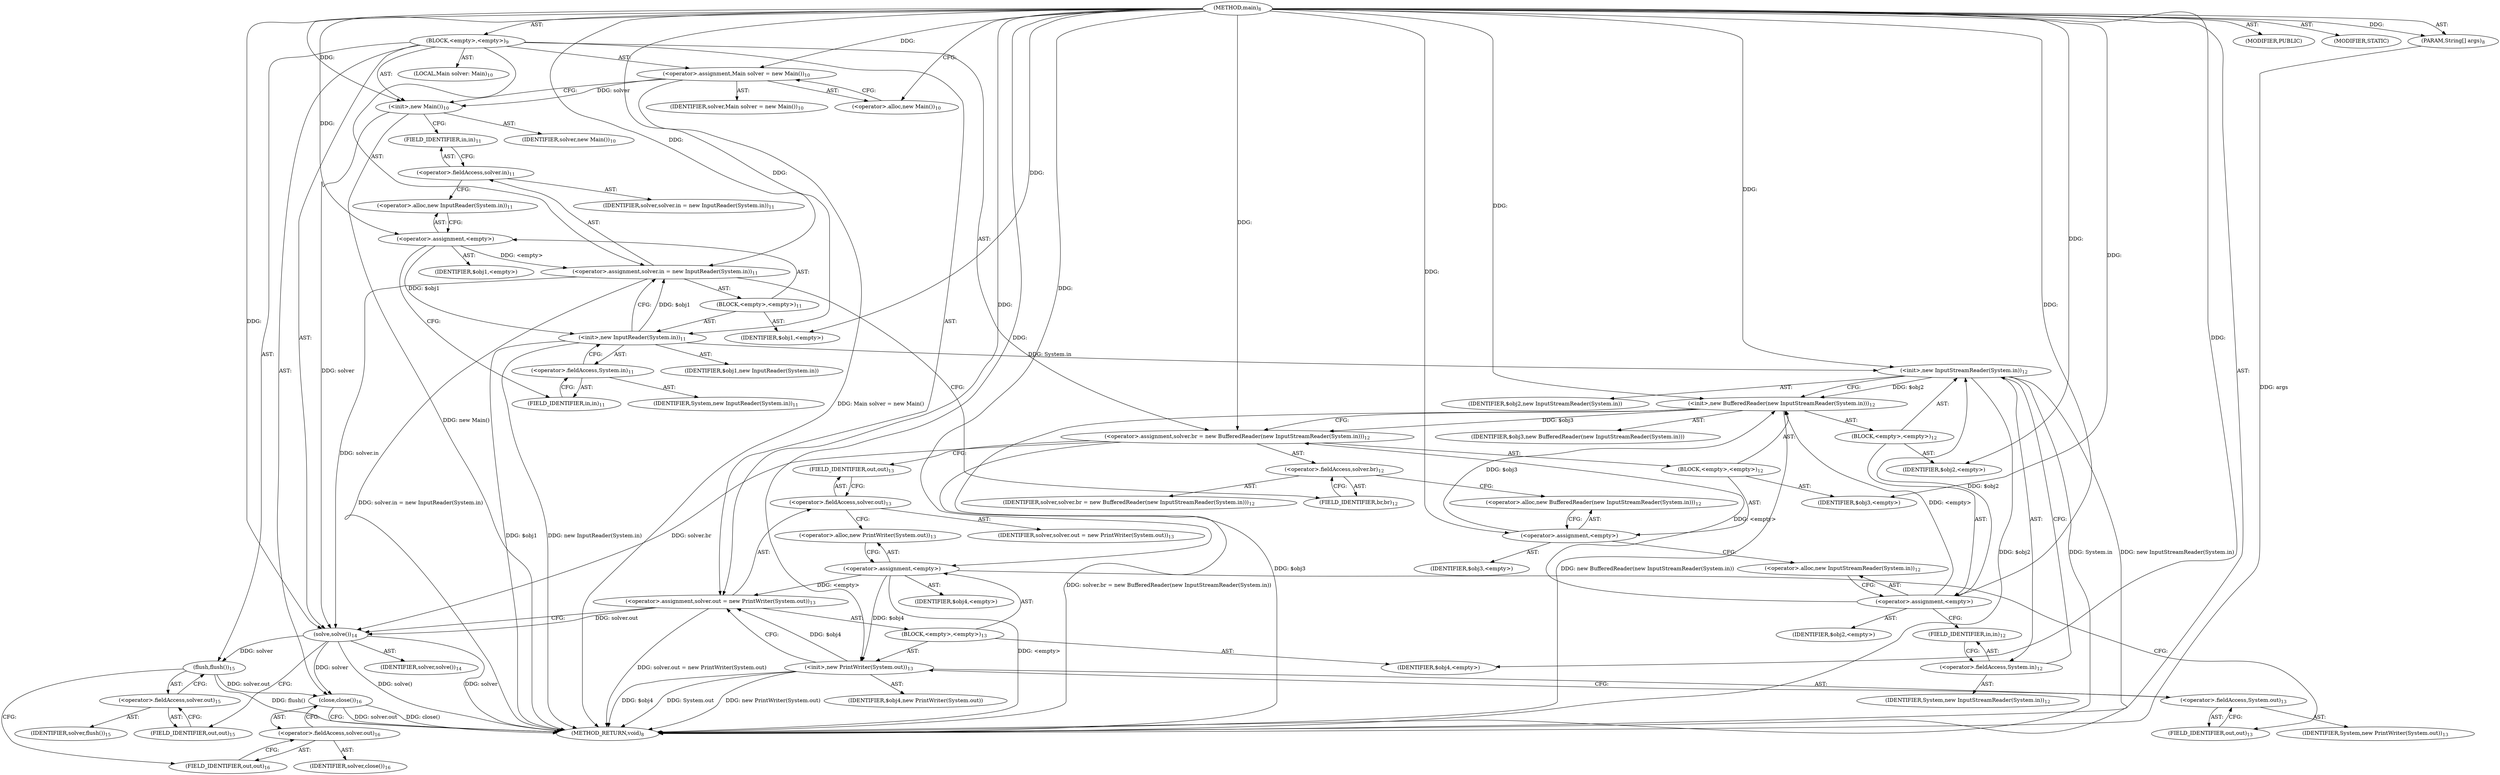 digraph "main" {  
"33" [label = <(METHOD,main)<SUB>8</SUB>> ]
"34" [label = <(PARAM,String[] args)<SUB>8</SUB>> ]
"35" [label = <(BLOCK,&lt;empty&gt;,&lt;empty&gt;)<SUB>9</SUB>> ]
"4" [label = <(LOCAL,Main solver: Main)<SUB>10</SUB>> ]
"36" [label = <(&lt;operator&gt;.assignment,Main solver = new Main())<SUB>10</SUB>> ]
"37" [label = <(IDENTIFIER,solver,Main solver = new Main())<SUB>10</SUB>> ]
"38" [label = <(&lt;operator&gt;.alloc,new Main())<SUB>10</SUB>> ]
"39" [label = <(&lt;init&gt;,new Main())<SUB>10</SUB>> ]
"3" [label = <(IDENTIFIER,solver,new Main())<SUB>10</SUB>> ]
"40" [label = <(&lt;operator&gt;.assignment,solver.in = new InputReader(System.in))<SUB>11</SUB>> ]
"41" [label = <(&lt;operator&gt;.fieldAccess,solver.in)<SUB>11</SUB>> ]
"42" [label = <(IDENTIFIER,solver,solver.in = new InputReader(System.in))<SUB>11</SUB>> ]
"43" [label = <(FIELD_IDENTIFIER,in,in)<SUB>11</SUB>> ]
"44" [label = <(BLOCK,&lt;empty&gt;,&lt;empty&gt;)<SUB>11</SUB>> ]
"45" [label = <(&lt;operator&gt;.assignment,&lt;empty&gt;)> ]
"46" [label = <(IDENTIFIER,$obj1,&lt;empty&gt;)> ]
"47" [label = <(&lt;operator&gt;.alloc,new InputReader(System.in))<SUB>11</SUB>> ]
"48" [label = <(&lt;init&gt;,new InputReader(System.in))<SUB>11</SUB>> ]
"49" [label = <(IDENTIFIER,$obj1,new InputReader(System.in))> ]
"50" [label = <(&lt;operator&gt;.fieldAccess,System.in)<SUB>11</SUB>> ]
"51" [label = <(IDENTIFIER,System,new InputReader(System.in))<SUB>11</SUB>> ]
"52" [label = <(FIELD_IDENTIFIER,in,in)<SUB>11</SUB>> ]
"53" [label = <(IDENTIFIER,$obj1,&lt;empty&gt;)> ]
"54" [label = <(&lt;operator&gt;.assignment,solver.br = new BufferedReader(new InputStreamReader(System.in)))<SUB>12</SUB>> ]
"55" [label = <(&lt;operator&gt;.fieldAccess,solver.br)<SUB>12</SUB>> ]
"56" [label = <(IDENTIFIER,solver,solver.br = new BufferedReader(new InputStreamReader(System.in)))<SUB>12</SUB>> ]
"57" [label = <(FIELD_IDENTIFIER,br,br)<SUB>12</SUB>> ]
"58" [label = <(BLOCK,&lt;empty&gt;,&lt;empty&gt;)<SUB>12</SUB>> ]
"59" [label = <(&lt;operator&gt;.assignment,&lt;empty&gt;)> ]
"60" [label = <(IDENTIFIER,$obj3,&lt;empty&gt;)> ]
"61" [label = <(&lt;operator&gt;.alloc,new BufferedReader(new InputStreamReader(System.in)))<SUB>12</SUB>> ]
"62" [label = <(&lt;init&gt;,new BufferedReader(new InputStreamReader(System.in)))<SUB>12</SUB>> ]
"63" [label = <(IDENTIFIER,$obj3,new BufferedReader(new InputStreamReader(System.in)))> ]
"64" [label = <(BLOCK,&lt;empty&gt;,&lt;empty&gt;)<SUB>12</SUB>> ]
"65" [label = <(&lt;operator&gt;.assignment,&lt;empty&gt;)> ]
"66" [label = <(IDENTIFIER,$obj2,&lt;empty&gt;)> ]
"67" [label = <(&lt;operator&gt;.alloc,new InputStreamReader(System.in))<SUB>12</SUB>> ]
"68" [label = <(&lt;init&gt;,new InputStreamReader(System.in))<SUB>12</SUB>> ]
"69" [label = <(IDENTIFIER,$obj2,new InputStreamReader(System.in))> ]
"70" [label = <(&lt;operator&gt;.fieldAccess,System.in)<SUB>12</SUB>> ]
"71" [label = <(IDENTIFIER,System,new InputStreamReader(System.in))<SUB>12</SUB>> ]
"72" [label = <(FIELD_IDENTIFIER,in,in)<SUB>12</SUB>> ]
"73" [label = <(IDENTIFIER,$obj2,&lt;empty&gt;)> ]
"74" [label = <(IDENTIFIER,$obj3,&lt;empty&gt;)> ]
"75" [label = <(&lt;operator&gt;.assignment,solver.out = new PrintWriter(System.out))<SUB>13</SUB>> ]
"76" [label = <(&lt;operator&gt;.fieldAccess,solver.out)<SUB>13</SUB>> ]
"77" [label = <(IDENTIFIER,solver,solver.out = new PrintWriter(System.out))<SUB>13</SUB>> ]
"78" [label = <(FIELD_IDENTIFIER,out,out)<SUB>13</SUB>> ]
"79" [label = <(BLOCK,&lt;empty&gt;,&lt;empty&gt;)<SUB>13</SUB>> ]
"80" [label = <(&lt;operator&gt;.assignment,&lt;empty&gt;)> ]
"81" [label = <(IDENTIFIER,$obj4,&lt;empty&gt;)> ]
"82" [label = <(&lt;operator&gt;.alloc,new PrintWriter(System.out))<SUB>13</SUB>> ]
"83" [label = <(&lt;init&gt;,new PrintWriter(System.out))<SUB>13</SUB>> ]
"84" [label = <(IDENTIFIER,$obj4,new PrintWriter(System.out))> ]
"85" [label = <(&lt;operator&gt;.fieldAccess,System.out)<SUB>13</SUB>> ]
"86" [label = <(IDENTIFIER,System,new PrintWriter(System.out))<SUB>13</SUB>> ]
"87" [label = <(FIELD_IDENTIFIER,out,out)<SUB>13</SUB>> ]
"88" [label = <(IDENTIFIER,$obj4,&lt;empty&gt;)> ]
"89" [label = <(solve,solve())<SUB>14</SUB>> ]
"90" [label = <(IDENTIFIER,solver,solve())<SUB>14</SUB>> ]
"91" [label = <(flush,flush())<SUB>15</SUB>> ]
"92" [label = <(&lt;operator&gt;.fieldAccess,solver.out)<SUB>15</SUB>> ]
"93" [label = <(IDENTIFIER,solver,flush())<SUB>15</SUB>> ]
"94" [label = <(FIELD_IDENTIFIER,out,out)<SUB>15</SUB>> ]
"95" [label = <(close,close())<SUB>16</SUB>> ]
"96" [label = <(&lt;operator&gt;.fieldAccess,solver.out)<SUB>16</SUB>> ]
"97" [label = <(IDENTIFIER,solver,close())<SUB>16</SUB>> ]
"98" [label = <(FIELD_IDENTIFIER,out,out)<SUB>16</SUB>> ]
"99" [label = <(MODIFIER,PUBLIC)> ]
"100" [label = <(MODIFIER,STATIC)> ]
"101" [label = <(METHOD_RETURN,void)<SUB>8</SUB>> ]
  "33" -> "34"  [ label = "AST: "] 
  "33" -> "35"  [ label = "AST: "] 
  "33" -> "99"  [ label = "AST: "] 
  "33" -> "100"  [ label = "AST: "] 
  "33" -> "101"  [ label = "AST: "] 
  "35" -> "4"  [ label = "AST: "] 
  "35" -> "36"  [ label = "AST: "] 
  "35" -> "39"  [ label = "AST: "] 
  "35" -> "40"  [ label = "AST: "] 
  "35" -> "54"  [ label = "AST: "] 
  "35" -> "75"  [ label = "AST: "] 
  "35" -> "89"  [ label = "AST: "] 
  "35" -> "91"  [ label = "AST: "] 
  "35" -> "95"  [ label = "AST: "] 
  "36" -> "37"  [ label = "AST: "] 
  "36" -> "38"  [ label = "AST: "] 
  "39" -> "3"  [ label = "AST: "] 
  "40" -> "41"  [ label = "AST: "] 
  "40" -> "44"  [ label = "AST: "] 
  "41" -> "42"  [ label = "AST: "] 
  "41" -> "43"  [ label = "AST: "] 
  "44" -> "45"  [ label = "AST: "] 
  "44" -> "48"  [ label = "AST: "] 
  "44" -> "53"  [ label = "AST: "] 
  "45" -> "46"  [ label = "AST: "] 
  "45" -> "47"  [ label = "AST: "] 
  "48" -> "49"  [ label = "AST: "] 
  "48" -> "50"  [ label = "AST: "] 
  "50" -> "51"  [ label = "AST: "] 
  "50" -> "52"  [ label = "AST: "] 
  "54" -> "55"  [ label = "AST: "] 
  "54" -> "58"  [ label = "AST: "] 
  "55" -> "56"  [ label = "AST: "] 
  "55" -> "57"  [ label = "AST: "] 
  "58" -> "59"  [ label = "AST: "] 
  "58" -> "62"  [ label = "AST: "] 
  "58" -> "74"  [ label = "AST: "] 
  "59" -> "60"  [ label = "AST: "] 
  "59" -> "61"  [ label = "AST: "] 
  "62" -> "63"  [ label = "AST: "] 
  "62" -> "64"  [ label = "AST: "] 
  "64" -> "65"  [ label = "AST: "] 
  "64" -> "68"  [ label = "AST: "] 
  "64" -> "73"  [ label = "AST: "] 
  "65" -> "66"  [ label = "AST: "] 
  "65" -> "67"  [ label = "AST: "] 
  "68" -> "69"  [ label = "AST: "] 
  "68" -> "70"  [ label = "AST: "] 
  "70" -> "71"  [ label = "AST: "] 
  "70" -> "72"  [ label = "AST: "] 
  "75" -> "76"  [ label = "AST: "] 
  "75" -> "79"  [ label = "AST: "] 
  "76" -> "77"  [ label = "AST: "] 
  "76" -> "78"  [ label = "AST: "] 
  "79" -> "80"  [ label = "AST: "] 
  "79" -> "83"  [ label = "AST: "] 
  "79" -> "88"  [ label = "AST: "] 
  "80" -> "81"  [ label = "AST: "] 
  "80" -> "82"  [ label = "AST: "] 
  "83" -> "84"  [ label = "AST: "] 
  "83" -> "85"  [ label = "AST: "] 
  "85" -> "86"  [ label = "AST: "] 
  "85" -> "87"  [ label = "AST: "] 
  "89" -> "90"  [ label = "AST: "] 
  "91" -> "92"  [ label = "AST: "] 
  "92" -> "93"  [ label = "AST: "] 
  "92" -> "94"  [ label = "AST: "] 
  "95" -> "96"  [ label = "AST: "] 
  "96" -> "97"  [ label = "AST: "] 
  "96" -> "98"  [ label = "AST: "] 
  "36" -> "39"  [ label = "CFG: "] 
  "39" -> "43"  [ label = "CFG: "] 
  "40" -> "57"  [ label = "CFG: "] 
  "54" -> "78"  [ label = "CFG: "] 
  "75" -> "89"  [ label = "CFG: "] 
  "89" -> "94"  [ label = "CFG: "] 
  "91" -> "98"  [ label = "CFG: "] 
  "95" -> "101"  [ label = "CFG: "] 
  "38" -> "36"  [ label = "CFG: "] 
  "41" -> "47"  [ label = "CFG: "] 
  "55" -> "61"  [ label = "CFG: "] 
  "76" -> "82"  [ label = "CFG: "] 
  "92" -> "91"  [ label = "CFG: "] 
  "96" -> "95"  [ label = "CFG: "] 
  "43" -> "41"  [ label = "CFG: "] 
  "45" -> "52"  [ label = "CFG: "] 
  "48" -> "40"  [ label = "CFG: "] 
  "57" -> "55"  [ label = "CFG: "] 
  "59" -> "67"  [ label = "CFG: "] 
  "62" -> "54"  [ label = "CFG: "] 
  "78" -> "76"  [ label = "CFG: "] 
  "80" -> "87"  [ label = "CFG: "] 
  "83" -> "75"  [ label = "CFG: "] 
  "94" -> "92"  [ label = "CFG: "] 
  "98" -> "96"  [ label = "CFG: "] 
  "47" -> "45"  [ label = "CFG: "] 
  "50" -> "48"  [ label = "CFG: "] 
  "61" -> "59"  [ label = "CFG: "] 
  "82" -> "80"  [ label = "CFG: "] 
  "85" -> "83"  [ label = "CFG: "] 
  "52" -> "50"  [ label = "CFG: "] 
  "65" -> "72"  [ label = "CFG: "] 
  "68" -> "62"  [ label = "CFG: "] 
  "87" -> "85"  [ label = "CFG: "] 
  "67" -> "65"  [ label = "CFG: "] 
  "70" -> "68"  [ label = "CFG: "] 
  "72" -> "70"  [ label = "CFG: "] 
  "33" -> "38"  [ label = "CFG: "] 
  "34" -> "101"  [ label = "DDG: args"] 
  "36" -> "101"  [ label = "DDG: Main solver = new Main()"] 
  "39" -> "101"  [ label = "DDG: new Main()"] 
  "48" -> "101"  [ label = "DDG: $obj1"] 
  "48" -> "101"  [ label = "DDG: new InputReader(System.in)"] 
  "40" -> "101"  [ label = "DDG: solver.in = new InputReader(System.in)"] 
  "62" -> "101"  [ label = "DDG: $obj3"] 
  "68" -> "101"  [ label = "DDG: $obj2"] 
  "68" -> "101"  [ label = "DDG: System.in"] 
  "68" -> "101"  [ label = "DDG: new InputStreamReader(System.in)"] 
  "62" -> "101"  [ label = "DDG: new BufferedReader(new InputStreamReader(System.in))"] 
  "54" -> "101"  [ label = "DDG: solver.br = new BufferedReader(new InputStreamReader(System.in))"] 
  "80" -> "101"  [ label = "DDG: &lt;empty&gt;"] 
  "83" -> "101"  [ label = "DDG: $obj4"] 
  "83" -> "101"  [ label = "DDG: System.out"] 
  "83" -> "101"  [ label = "DDG: new PrintWriter(System.out)"] 
  "75" -> "101"  [ label = "DDG: solver.out = new PrintWriter(System.out)"] 
  "89" -> "101"  [ label = "DDG: solver"] 
  "89" -> "101"  [ label = "DDG: solve()"] 
  "91" -> "101"  [ label = "DDG: flush()"] 
  "95" -> "101"  [ label = "DDG: solver.out"] 
  "95" -> "101"  [ label = "DDG: close()"] 
  "33" -> "34"  [ label = "DDG: "] 
  "33" -> "36"  [ label = "DDG: "] 
  "45" -> "40"  [ label = "DDG: &lt;empty&gt;"] 
  "48" -> "40"  [ label = "DDG: $obj1"] 
  "33" -> "40"  [ label = "DDG: "] 
  "65" -> "54"  [ label = "DDG: &lt;empty&gt;"] 
  "62" -> "54"  [ label = "DDG: $obj3"] 
  "33" -> "54"  [ label = "DDG: "] 
  "80" -> "75"  [ label = "DDG: &lt;empty&gt;"] 
  "83" -> "75"  [ label = "DDG: $obj4"] 
  "33" -> "75"  [ label = "DDG: "] 
  "36" -> "39"  [ label = "DDG: solver"] 
  "33" -> "39"  [ label = "DDG: "] 
  "39" -> "89"  [ label = "DDG: solver"] 
  "40" -> "89"  [ label = "DDG: solver.in"] 
  "54" -> "89"  [ label = "DDG: solver.br"] 
  "75" -> "89"  [ label = "DDG: solver.out"] 
  "33" -> "89"  [ label = "DDG: "] 
  "89" -> "91"  [ label = "DDG: solver"] 
  "89" -> "95"  [ label = "DDG: solver"] 
  "91" -> "95"  [ label = "DDG: solver.out"] 
  "33" -> "45"  [ label = "DDG: "] 
  "33" -> "53"  [ label = "DDG: "] 
  "33" -> "59"  [ label = "DDG: "] 
  "33" -> "74"  [ label = "DDG: "] 
  "33" -> "80"  [ label = "DDG: "] 
  "33" -> "88"  [ label = "DDG: "] 
  "45" -> "48"  [ label = "DDG: $obj1"] 
  "33" -> "48"  [ label = "DDG: "] 
  "59" -> "62"  [ label = "DDG: $obj3"] 
  "33" -> "62"  [ label = "DDG: "] 
  "65" -> "62"  [ label = "DDG: &lt;empty&gt;"] 
  "68" -> "62"  [ label = "DDG: $obj2"] 
  "80" -> "83"  [ label = "DDG: $obj4"] 
  "33" -> "83"  [ label = "DDG: "] 
  "33" -> "65"  [ label = "DDG: "] 
  "33" -> "73"  [ label = "DDG: "] 
  "65" -> "68"  [ label = "DDG: $obj2"] 
  "33" -> "68"  [ label = "DDG: "] 
  "48" -> "68"  [ label = "DDG: System.in"] 
}
